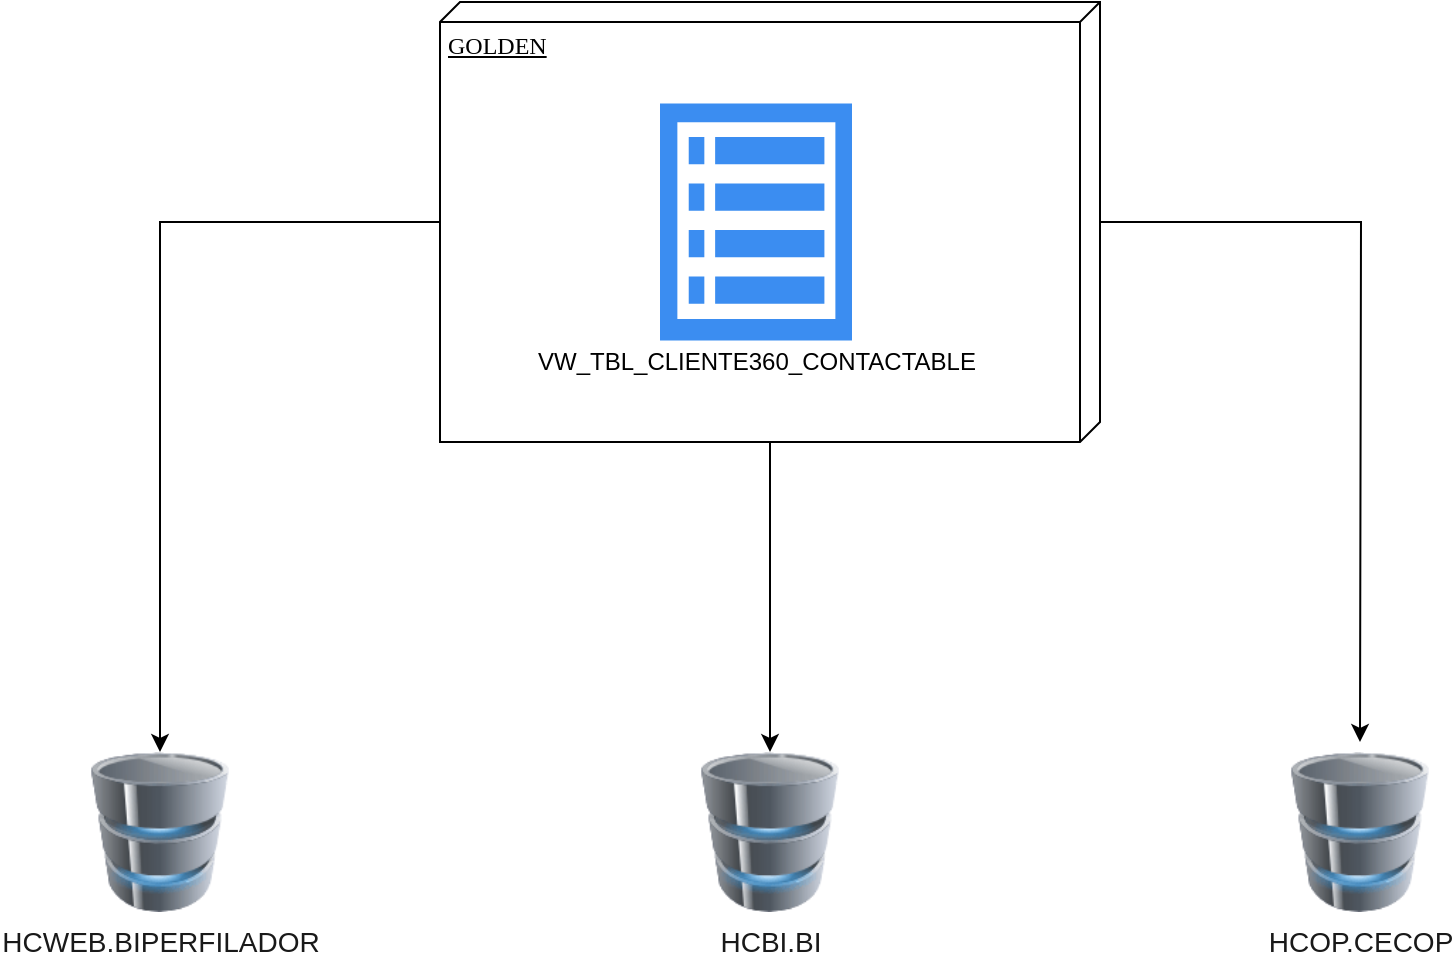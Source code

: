<mxfile version="14.3.1" type="github">
  <diagram name="Page-1" id="5f0bae14-7c28-e335-631c-24af17079c00">
    <mxGraphModel dx="1422" dy="762" grid="1" gridSize="10" guides="1" tooltips="1" connect="1" arrows="1" fold="1" page="1" pageScale="1" pageWidth="1100" pageHeight="850" background="#ffffff" math="0" shadow="0">
      <root>
        <mxCell id="0" />
        <mxCell id="1" parent="0" />
        <mxCell id="oetDJXgIogikUlrGvUV0-5" style="edgeStyle=orthogonalEdgeStyle;rounded=0;orthogonalLoop=1;jettySize=auto;html=1;" edge="1" parent="1" source="39150e848f15840c-1" target="oetDJXgIogikUlrGvUV0-2">
          <mxGeometry relative="1" as="geometry" />
        </mxCell>
        <mxCell id="oetDJXgIogikUlrGvUV0-6" style="edgeStyle=orthogonalEdgeStyle;rounded=0;orthogonalLoop=1;jettySize=auto;html=1;entryX=0.5;entryY=0;entryDx=0;entryDy=0;" edge="1" parent="1" source="39150e848f15840c-1" target="oetDJXgIogikUlrGvUV0-3">
          <mxGeometry relative="1" as="geometry" />
        </mxCell>
        <mxCell id="oetDJXgIogikUlrGvUV0-7" style="edgeStyle=orthogonalEdgeStyle;rounded=0;orthogonalLoop=1;jettySize=auto;html=1;" edge="1" parent="1" source="39150e848f15840c-1">
          <mxGeometry relative="1" as="geometry">
            <mxPoint x="810" y="420" as="targetPoint" />
          </mxGeometry>
        </mxCell>
        <mxCell id="39150e848f15840c-1" value="GOLDEN" style="verticalAlign=top;align=left;spacingTop=8;spacingLeft=2;spacingRight=12;shape=cube;size=10;direction=south;fontStyle=4;html=1;rounded=0;shadow=0;comic=0;labelBackgroundColor=none;strokeWidth=1;fontFamily=Verdana;fontSize=12" parent="1" vertex="1">
          <mxGeometry x="350" y="50" width="330" height="220" as="geometry" />
        </mxCell>
        <mxCell id="oetDJXgIogikUlrGvUV0-1" value="&lt;br&gt;&lt;br&gt;&lt;br&gt;&lt;br&gt;&lt;br&gt;&lt;br&gt;&lt;br&gt;&lt;br&gt;VW_TBL_CLIENTE360_CONTACTABLE" style="html=1;aspect=fixed;strokeColor=none;shadow=0;align=center;verticalAlign=top;fillColor=#3B8DF1;shape=mxgraph.gcp2.view_list" vertex="1" parent="1">
          <mxGeometry x="460" y="100.74" width="96" height="118.52" as="geometry" />
        </mxCell>
        <mxCell id="oetDJXgIogikUlrGvUV0-2" value="&lt;span style=&quot;color: rgba(0 , 0 , 0 , 0.9) ; font-family: &amp;#34;segoe ui vss (regular)&amp;#34; , &amp;#34;segoe ui&amp;#34; , , &amp;#34;blinkmacsystemfont&amp;#34; , &amp;#34;roboto&amp;#34; , &amp;#34;helvetica neue&amp;#34; , &amp;#34;helvetica&amp;#34; , &amp;#34;ubuntu&amp;#34; , &amp;#34;arial&amp;#34; , sans-serif , &amp;#34;apple color emoji&amp;#34; , &amp;#34;segoe ui emoji&amp;#34; , &amp;#34;segoe ui symbol&amp;#34; ; font-size: 14px ; text-align: left&quot;&gt;HCWEB.BIPERFILADOR&lt;/span&gt;" style="image;html=1;image=img/lib/clip_art/computers/Database_128x128.png" vertex="1" parent="1">
          <mxGeometry x="170" y="425" width="80" height="80" as="geometry" />
        </mxCell>
        <mxCell id="oetDJXgIogikUlrGvUV0-3" value="&lt;span style=&quot;color: rgba(0 , 0 , 0 , 0.9) ; font-family: &amp;#34;segoe ui vss (regular)&amp;#34; , &amp;#34;segoe ui&amp;#34; , , &amp;#34;blinkmacsystemfont&amp;#34; , &amp;#34;roboto&amp;#34; , &amp;#34;helvetica neue&amp;#34; , &amp;#34;helvetica&amp;#34; , &amp;#34;ubuntu&amp;#34; , &amp;#34;arial&amp;#34; , sans-serif , &amp;#34;apple color emoji&amp;#34; , &amp;#34;segoe ui emoji&amp;#34; , &amp;#34;segoe ui symbol&amp;#34; ; font-size: 14px ; text-align: left&quot;&gt;HCBI.BI&lt;/span&gt;" style="image;html=1;image=img/lib/clip_art/computers/Database_128x128.png" vertex="1" parent="1">
          <mxGeometry x="475" y="425" width="80" height="80" as="geometry" />
        </mxCell>
        <mxCell id="oetDJXgIogikUlrGvUV0-4" value="&lt;span style=&quot;color: rgba(0 , 0 , 0 , 0.9) ; font-family: &amp;#34;segoe ui vss (regular)&amp;#34; , &amp;#34;segoe ui&amp;#34; , , &amp;#34;blinkmacsystemfont&amp;#34; , &amp;#34;roboto&amp;#34; , &amp;#34;helvetica neue&amp;#34; , &amp;#34;helvetica&amp;#34; , &amp;#34;ubuntu&amp;#34; , &amp;#34;arial&amp;#34; , sans-serif , &amp;#34;apple color emoji&amp;#34; , &amp;#34;segoe ui emoji&amp;#34; , &amp;#34;segoe ui symbol&amp;#34; ; font-size: 14px ; text-align: left&quot;&gt;HCOP.CECOP&lt;/span&gt;" style="image;html=1;image=img/lib/clip_art/computers/Database_128x128.png" vertex="1" parent="1">
          <mxGeometry x="770" y="425" width="80" height="80" as="geometry" />
        </mxCell>
      </root>
    </mxGraphModel>
  </diagram>
</mxfile>
